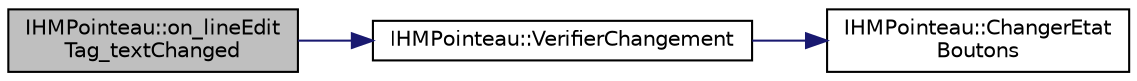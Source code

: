 digraph "IHMPointeau::on_lineEditTag_textChanged"
{
 // LATEX_PDF_SIZE
  edge [fontname="Helvetica",fontsize="10",labelfontname="Helvetica",labelfontsize="10"];
  node [fontname="Helvetica",fontsize="10",shape=record];
  rankdir="LR";
  Node1 [label="IHMPointeau::on_lineEdit\lTag_textChanged",height=0.2,width=0.4,color="black", fillcolor="grey75", style="filled", fontcolor="black",tooltip="IHMPointeau::on_lineEditTag_textChanged Lors d'un changement dans le champ tag, on verifie si les inf..."];
  Node1 -> Node2 [color="midnightblue",fontsize="10",style="solid",fontname="Helvetica"];
  Node2 [label="IHMPointeau::VerifierChangement",height=0.2,width=0.4,color="black", fillcolor="white", style="filled",URL="$class_i_h_m_pointeau.html#aeecd0ba03d796a5a515fe8949d09ea6a",tooltip="IHMPointeau::VerifierChangement Verifie si les informations contenue dans les champ sont identiques à..."];
  Node2 -> Node3 [color="midnightblue",fontsize="10",style="solid",fontname="Helvetica"];
  Node3 [label="IHMPointeau::ChangerEtat\lBoutons",height=0.2,width=0.4,color="black", fillcolor="white", style="filled",URL="$class_i_h_m_pointeau.html#a21239503e683373a1b14240a15134f02",tooltip="IHMPointeau::ChangerEtatBoutons Permet de changer l'état des boutons sur l'ihm."];
}
